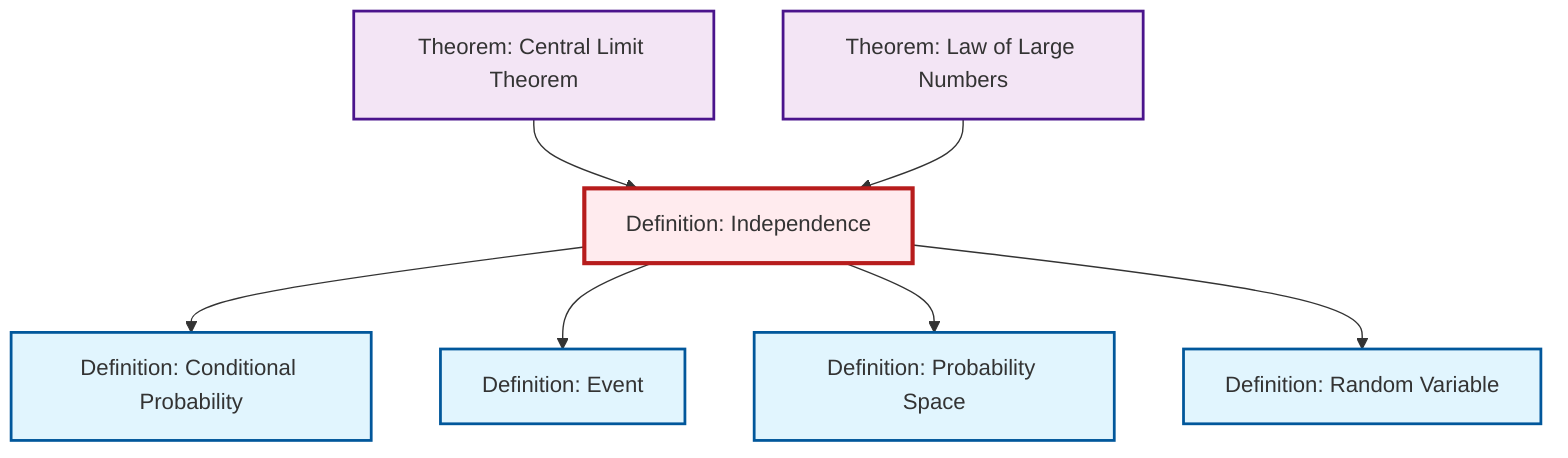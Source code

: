 graph TD
    classDef definition fill:#e1f5fe,stroke:#01579b,stroke-width:2px
    classDef theorem fill:#f3e5f5,stroke:#4a148c,stroke-width:2px
    classDef axiom fill:#fff3e0,stroke:#e65100,stroke-width:2px
    classDef example fill:#e8f5e9,stroke:#1b5e20,stroke-width:2px
    classDef current fill:#ffebee,stroke:#b71c1c,stroke-width:3px
    thm-central-limit["Theorem: Central Limit Theorem"]:::theorem
    def-conditional-probability["Definition: Conditional Probability"]:::definition
    def-event["Definition: Event"]:::definition
    def-random-variable["Definition: Random Variable"]:::definition
    def-independence["Definition: Independence"]:::definition
    def-probability-space["Definition: Probability Space"]:::definition
    thm-law-of-large-numbers["Theorem: Law of Large Numbers"]:::theorem
    thm-central-limit --> def-independence
    def-independence --> def-conditional-probability
    def-independence --> def-event
    thm-law-of-large-numbers --> def-independence
    def-independence --> def-probability-space
    def-independence --> def-random-variable
    class def-independence current